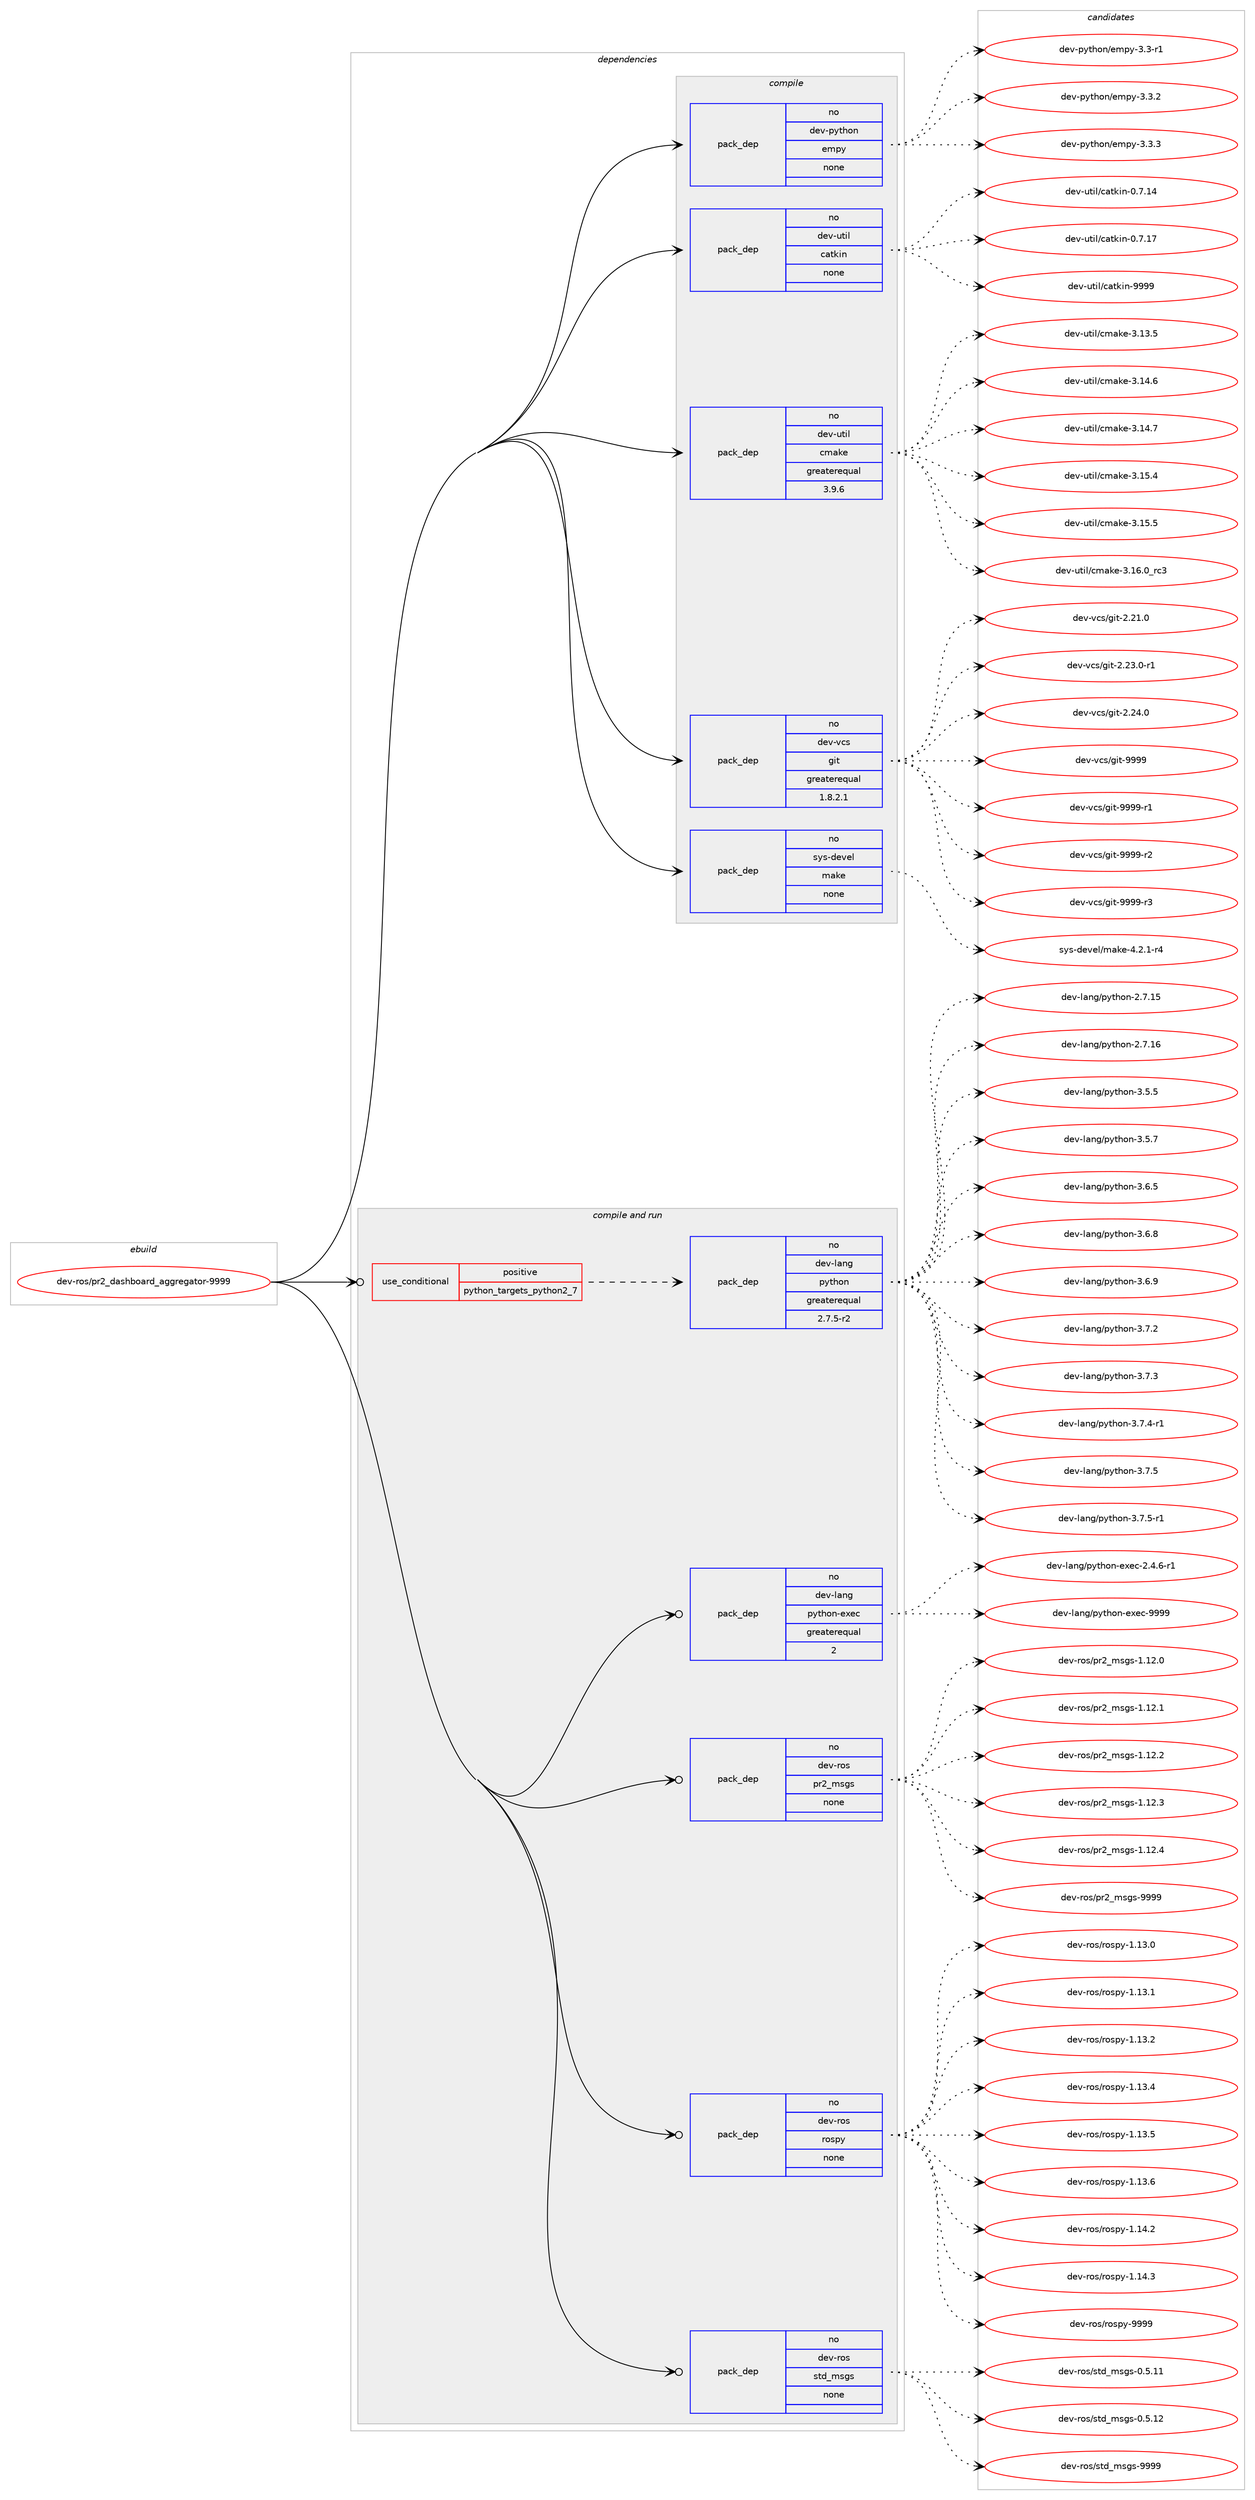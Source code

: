 digraph prolog {

# *************
# Graph options
# *************

newrank=true;
concentrate=true;
compound=true;
graph [rankdir=LR,fontname=Helvetica,fontsize=10,ranksep=1.5];#, ranksep=2.5, nodesep=0.2];
edge  [arrowhead=vee];
node  [fontname=Helvetica,fontsize=10];

# **********
# The ebuild
# **********

subgraph cluster_leftcol {
color=gray;
rank=same;
label=<<i>ebuild</i>>;
id [label="dev-ros/pr2_dashboard_aggregator-9999", color=red, width=4, href="../dev-ros/pr2_dashboard_aggregator-9999.svg"];
}

# ****************
# The dependencies
# ****************

subgraph cluster_midcol {
color=gray;
label=<<i>dependencies</i>>;
subgraph cluster_compile {
fillcolor="#eeeeee";
style=filled;
label=<<i>compile</i>>;
subgraph pack492265 {
dependency658338 [label=<<TABLE BORDER="0" CELLBORDER="1" CELLSPACING="0" CELLPADDING="4" WIDTH="220"><TR><TD ROWSPAN="6" CELLPADDING="30">pack_dep</TD></TR><TR><TD WIDTH="110">no</TD></TR><TR><TD>dev-python</TD></TR><TR><TD>empy</TD></TR><TR><TD>none</TD></TR><TR><TD></TD></TR></TABLE>>, shape=none, color=blue];
}
id:e -> dependency658338:w [weight=20,style="solid",arrowhead="vee"];
subgraph pack492266 {
dependency658339 [label=<<TABLE BORDER="0" CELLBORDER="1" CELLSPACING="0" CELLPADDING="4" WIDTH="220"><TR><TD ROWSPAN="6" CELLPADDING="30">pack_dep</TD></TR><TR><TD WIDTH="110">no</TD></TR><TR><TD>dev-util</TD></TR><TR><TD>catkin</TD></TR><TR><TD>none</TD></TR><TR><TD></TD></TR></TABLE>>, shape=none, color=blue];
}
id:e -> dependency658339:w [weight=20,style="solid",arrowhead="vee"];
subgraph pack492267 {
dependency658340 [label=<<TABLE BORDER="0" CELLBORDER="1" CELLSPACING="0" CELLPADDING="4" WIDTH="220"><TR><TD ROWSPAN="6" CELLPADDING="30">pack_dep</TD></TR><TR><TD WIDTH="110">no</TD></TR><TR><TD>dev-util</TD></TR><TR><TD>cmake</TD></TR><TR><TD>greaterequal</TD></TR><TR><TD>3.9.6</TD></TR></TABLE>>, shape=none, color=blue];
}
id:e -> dependency658340:w [weight=20,style="solid",arrowhead="vee"];
subgraph pack492268 {
dependency658341 [label=<<TABLE BORDER="0" CELLBORDER="1" CELLSPACING="0" CELLPADDING="4" WIDTH="220"><TR><TD ROWSPAN="6" CELLPADDING="30">pack_dep</TD></TR><TR><TD WIDTH="110">no</TD></TR><TR><TD>dev-vcs</TD></TR><TR><TD>git</TD></TR><TR><TD>greaterequal</TD></TR><TR><TD>1.8.2.1</TD></TR></TABLE>>, shape=none, color=blue];
}
id:e -> dependency658341:w [weight=20,style="solid",arrowhead="vee"];
subgraph pack492269 {
dependency658342 [label=<<TABLE BORDER="0" CELLBORDER="1" CELLSPACING="0" CELLPADDING="4" WIDTH="220"><TR><TD ROWSPAN="6" CELLPADDING="30">pack_dep</TD></TR><TR><TD WIDTH="110">no</TD></TR><TR><TD>sys-devel</TD></TR><TR><TD>make</TD></TR><TR><TD>none</TD></TR><TR><TD></TD></TR></TABLE>>, shape=none, color=blue];
}
id:e -> dependency658342:w [weight=20,style="solid",arrowhead="vee"];
}
subgraph cluster_compileandrun {
fillcolor="#eeeeee";
style=filled;
label=<<i>compile and run</i>>;
subgraph cond154167 {
dependency658343 [label=<<TABLE BORDER="0" CELLBORDER="1" CELLSPACING="0" CELLPADDING="4"><TR><TD ROWSPAN="3" CELLPADDING="10">use_conditional</TD></TR><TR><TD>positive</TD></TR><TR><TD>python_targets_python2_7</TD></TR></TABLE>>, shape=none, color=red];
subgraph pack492270 {
dependency658344 [label=<<TABLE BORDER="0" CELLBORDER="1" CELLSPACING="0" CELLPADDING="4" WIDTH="220"><TR><TD ROWSPAN="6" CELLPADDING="30">pack_dep</TD></TR><TR><TD WIDTH="110">no</TD></TR><TR><TD>dev-lang</TD></TR><TR><TD>python</TD></TR><TR><TD>greaterequal</TD></TR><TR><TD>2.7.5-r2</TD></TR></TABLE>>, shape=none, color=blue];
}
dependency658343:e -> dependency658344:w [weight=20,style="dashed",arrowhead="vee"];
}
id:e -> dependency658343:w [weight=20,style="solid",arrowhead="odotvee"];
subgraph pack492271 {
dependency658345 [label=<<TABLE BORDER="0" CELLBORDER="1" CELLSPACING="0" CELLPADDING="4" WIDTH="220"><TR><TD ROWSPAN="6" CELLPADDING="30">pack_dep</TD></TR><TR><TD WIDTH="110">no</TD></TR><TR><TD>dev-lang</TD></TR><TR><TD>python-exec</TD></TR><TR><TD>greaterequal</TD></TR><TR><TD>2</TD></TR></TABLE>>, shape=none, color=blue];
}
id:e -> dependency658345:w [weight=20,style="solid",arrowhead="odotvee"];
subgraph pack492272 {
dependency658346 [label=<<TABLE BORDER="0" CELLBORDER="1" CELLSPACING="0" CELLPADDING="4" WIDTH="220"><TR><TD ROWSPAN="6" CELLPADDING="30">pack_dep</TD></TR><TR><TD WIDTH="110">no</TD></TR><TR><TD>dev-ros</TD></TR><TR><TD>pr2_msgs</TD></TR><TR><TD>none</TD></TR><TR><TD></TD></TR></TABLE>>, shape=none, color=blue];
}
id:e -> dependency658346:w [weight=20,style="solid",arrowhead="odotvee"];
subgraph pack492273 {
dependency658347 [label=<<TABLE BORDER="0" CELLBORDER="1" CELLSPACING="0" CELLPADDING="4" WIDTH="220"><TR><TD ROWSPAN="6" CELLPADDING="30">pack_dep</TD></TR><TR><TD WIDTH="110">no</TD></TR><TR><TD>dev-ros</TD></TR><TR><TD>rospy</TD></TR><TR><TD>none</TD></TR><TR><TD></TD></TR></TABLE>>, shape=none, color=blue];
}
id:e -> dependency658347:w [weight=20,style="solid",arrowhead="odotvee"];
subgraph pack492274 {
dependency658348 [label=<<TABLE BORDER="0" CELLBORDER="1" CELLSPACING="0" CELLPADDING="4" WIDTH="220"><TR><TD ROWSPAN="6" CELLPADDING="30">pack_dep</TD></TR><TR><TD WIDTH="110">no</TD></TR><TR><TD>dev-ros</TD></TR><TR><TD>std_msgs</TD></TR><TR><TD>none</TD></TR><TR><TD></TD></TR></TABLE>>, shape=none, color=blue];
}
id:e -> dependency658348:w [weight=20,style="solid",arrowhead="odotvee"];
}
subgraph cluster_run {
fillcolor="#eeeeee";
style=filled;
label=<<i>run</i>>;
}
}

# **************
# The candidates
# **************

subgraph cluster_choices {
rank=same;
color=gray;
label=<<i>candidates</i>>;

subgraph choice492265 {
color=black;
nodesep=1;
choice1001011184511212111610411111047101109112121455146514511449 [label="dev-python/empy-3.3-r1", color=red, width=4,href="../dev-python/empy-3.3-r1.svg"];
choice1001011184511212111610411111047101109112121455146514650 [label="dev-python/empy-3.3.2", color=red, width=4,href="../dev-python/empy-3.3.2.svg"];
choice1001011184511212111610411111047101109112121455146514651 [label="dev-python/empy-3.3.3", color=red, width=4,href="../dev-python/empy-3.3.3.svg"];
dependency658338:e -> choice1001011184511212111610411111047101109112121455146514511449:w [style=dotted,weight="100"];
dependency658338:e -> choice1001011184511212111610411111047101109112121455146514650:w [style=dotted,weight="100"];
dependency658338:e -> choice1001011184511212111610411111047101109112121455146514651:w [style=dotted,weight="100"];
}
subgraph choice492266 {
color=black;
nodesep=1;
choice1001011184511711610510847999711610710511045484655464952 [label="dev-util/catkin-0.7.14", color=red, width=4,href="../dev-util/catkin-0.7.14.svg"];
choice1001011184511711610510847999711610710511045484655464955 [label="dev-util/catkin-0.7.17", color=red, width=4,href="../dev-util/catkin-0.7.17.svg"];
choice100101118451171161051084799971161071051104557575757 [label="dev-util/catkin-9999", color=red, width=4,href="../dev-util/catkin-9999.svg"];
dependency658339:e -> choice1001011184511711610510847999711610710511045484655464952:w [style=dotted,weight="100"];
dependency658339:e -> choice1001011184511711610510847999711610710511045484655464955:w [style=dotted,weight="100"];
dependency658339:e -> choice100101118451171161051084799971161071051104557575757:w [style=dotted,weight="100"];
}
subgraph choice492267 {
color=black;
nodesep=1;
choice1001011184511711610510847991099710710145514649514653 [label="dev-util/cmake-3.13.5", color=red, width=4,href="../dev-util/cmake-3.13.5.svg"];
choice1001011184511711610510847991099710710145514649524654 [label="dev-util/cmake-3.14.6", color=red, width=4,href="../dev-util/cmake-3.14.6.svg"];
choice1001011184511711610510847991099710710145514649524655 [label="dev-util/cmake-3.14.7", color=red, width=4,href="../dev-util/cmake-3.14.7.svg"];
choice1001011184511711610510847991099710710145514649534652 [label="dev-util/cmake-3.15.4", color=red, width=4,href="../dev-util/cmake-3.15.4.svg"];
choice1001011184511711610510847991099710710145514649534653 [label="dev-util/cmake-3.15.5", color=red, width=4,href="../dev-util/cmake-3.15.5.svg"];
choice1001011184511711610510847991099710710145514649544648951149951 [label="dev-util/cmake-3.16.0_rc3", color=red, width=4,href="../dev-util/cmake-3.16.0_rc3.svg"];
dependency658340:e -> choice1001011184511711610510847991099710710145514649514653:w [style=dotted,weight="100"];
dependency658340:e -> choice1001011184511711610510847991099710710145514649524654:w [style=dotted,weight="100"];
dependency658340:e -> choice1001011184511711610510847991099710710145514649524655:w [style=dotted,weight="100"];
dependency658340:e -> choice1001011184511711610510847991099710710145514649534652:w [style=dotted,weight="100"];
dependency658340:e -> choice1001011184511711610510847991099710710145514649534653:w [style=dotted,weight="100"];
dependency658340:e -> choice1001011184511711610510847991099710710145514649544648951149951:w [style=dotted,weight="100"];
}
subgraph choice492268 {
color=black;
nodesep=1;
choice10010111845118991154710310511645504650494648 [label="dev-vcs/git-2.21.0", color=red, width=4,href="../dev-vcs/git-2.21.0.svg"];
choice100101118451189911547103105116455046505146484511449 [label="dev-vcs/git-2.23.0-r1", color=red, width=4,href="../dev-vcs/git-2.23.0-r1.svg"];
choice10010111845118991154710310511645504650524648 [label="dev-vcs/git-2.24.0", color=red, width=4,href="../dev-vcs/git-2.24.0.svg"];
choice1001011184511899115471031051164557575757 [label="dev-vcs/git-9999", color=red, width=4,href="../dev-vcs/git-9999.svg"];
choice10010111845118991154710310511645575757574511449 [label="dev-vcs/git-9999-r1", color=red, width=4,href="../dev-vcs/git-9999-r1.svg"];
choice10010111845118991154710310511645575757574511450 [label="dev-vcs/git-9999-r2", color=red, width=4,href="../dev-vcs/git-9999-r2.svg"];
choice10010111845118991154710310511645575757574511451 [label="dev-vcs/git-9999-r3", color=red, width=4,href="../dev-vcs/git-9999-r3.svg"];
dependency658341:e -> choice10010111845118991154710310511645504650494648:w [style=dotted,weight="100"];
dependency658341:e -> choice100101118451189911547103105116455046505146484511449:w [style=dotted,weight="100"];
dependency658341:e -> choice10010111845118991154710310511645504650524648:w [style=dotted,weight="100"];
dependency658341:e -> choice1001011184511899115471031051164557575757:w [style=dotted,weight="100"];
dependency658341:e -> choice10010111845118991154710310511645575757574511449:w [style=dotted,weight="100"];
dependency658341:e -> choice10010111845118991154710310511645575757574511450:w [style=dotted,weight="100"];
dependency658341:e -> choice10010111845118991154710310511645575757574511451:w [style=dotted,weight="100"];
}
subgraph choice492269 {
color=black;
nodesep=1;
choice1151211154510010111810110847109971071014552465046494511452 [label="sys-devel/make-4.2.1-r4", color=red, width=4,href="../sys-devel/make-4.2.1-r4.svg"];
dependency658342:e -> choice1151211154510010111810110847109971071014552465046494511452:w [style=dotted,weight="100"];
}
subgraph choice492270 {
color=black;
nodesep=1;
choice10010111845108971101034711212111610411111045504655464953 [label="dev-lang/python-2.7.15", color=red, width=4,href="../dev-lang/python-2.7.15.svg"];
choice10010111845108971101034711212111610411111045504655464954 [label="dev-lang/python-2.7.16", color=red, width=4,href="../dev-lang/python-2.7.16.svg"];
choice100101118451089711010347112121116104111110455146534653 [label="dev-lang/python-3.5.5", color=red, width=4,href="../dev-lang/python-3.5.5.svg"];
choice100101118451089711010347112121116104111110455146534655 [label="dev-lang/python-3.5.7", color=red, width=4,href="../dev-lang/python-3.5.7.svg"];
choice100101118451089711010347112121116104111110455146544653 [label="dev-lang/python-3.6.5", color=red, width=4,href="../dev-lang/python-3.6.5.svg"];
choice100101118451089711010347112121116104111110455146544656 [label="dev-lang/python-3.6.8", color=red, width=4,href="../dev-lang/python-3.6.8.svg"];
choice100101118451089711010347112121116104111110455146544657 [label="dev-lang/python-3.6.9", color=red, width=4,href="../dev-lang/python-3.6.9.svg"];
choice100101118451089711010347112121116104111110455146554650 [label="dev-lang/python-3.7.2", color=red, width=4,href="../dev-lang/python-3.7.2.svg"];
choice100101118451089711010347112121116104111110455146554651 [label="dev-lang/python-3.7.3", color=red, width=4,href="../dev-lang/python-3.7.3.svg"];
choice1001011184510897110103471121211161041111104551465546524511449 [label="dev-lang/python-3.7.4-r1", color=red, width=4,href="../dev-lang/python-3.7.4-r1.svg"];
choice100101118451089711010347112121116104111110455146554653 [label="dev-lang/python-3.7.5", color=red, width=4,href="../dev-lang/python-3.7.5.svg"];
choice1001011184510897110103471121211161041111104551465546534511449 [label="dev-lang/python-3.7.5-r1", color=red, width=4,href="../dev-lang/python-3.7.5-r1.svg"];
dependency658344:e -> choice10010111845108971101034711212111610411111045504655464953:w [style=dotted,weight="100"];
dependency658344:e -> choice10010111845108971101034711212111610411111045504655464954:w [style=dotted,weight="100"];
dependency658344:e -> choice100101118451089711010347112121116104111110455146534653:w [style=dotted,weight="100"];
dependency658344:e -> choice100101118451089711010347112121116104111110455146534655:w [style=dotted,weight="100"];
dependency658344:e -> choice100101118451089711010347112121116104111110455146544653:w [style=dotted,weight="100"];
dependency658344:e -> choice100101118451089711010347112121116104111110455146544656:w [style=dotted,weight="100"];
dependency658344:e -> choice100101118451089711010347112121116104111110455146544657:w [style=dotted,weight="100"];
dependency658344:e -> choice100101118451089711010347112121116104111110455146554650:w [style=dotted,weight="100"];
dependency658344:e -> choice100101118451089711010347112121116104111110455146554651:w [style=dotted,weight="100"];
dependency658344:e -> choice1001011184510897110103471121211161041111104551465546524511449:w [style=dotted,weight="100"];
dependency658344:e -> choice100101118451089711010347112121116104111110455146554653:w [style=dotted,weight="100"];
dependency658344:e -> choice1001011184510897110103471121211161041111104551465546534511449:w [style=dotted,weight="100"];
}
subgraph choice492271 {
color=black;
nodesep=1;
choice10010111845108971101034711212111610411111045101120101994550465246544511449 [label="dev-lang/python-exec-2.4.6-r1", color=red, width=4,href="../dev-lang/python-exec-2.4.6-r1.svg"];
choice10010111845108971101034711212111610411111045101120101994557575757 [label="dev-lang/python-exec-9999", color=red, width=4,href="../dev-lang/python-exec-9999.svg"];
dependency658345:e -> choice10010111845108971101034711212111610411111045101120101994550465246544511449:w [style=dotted,weight="100"];
dependency658345:e -> choice10010111845108971101034711212111610411111045101120101994557575757:w [style=dotted,weight="100"];
}
subgraph choice492272 {
color=black;
nodesep=1;
choice1001011184511411111547112114509510911510311545494649504648 [label="dev-ros/pr2_msgs-1.12.0", color=red, width=4,href="../dev-ros/pr2_msgs-1.12.0.svg"];
choice1001011184511411111547112114509510911510311545494649504649 [label="dev-ros/pr2_msgs-1.12.1", color=red, width=4,href="../dev-ros/pr2_msgs-1.12.1.svg"];
choice1001011184511411111547112114509510911510311545494649504650 [label="dev-ros/pr2_msgs-1.12.2", color=red, width=4,href="../dev-ros/pr2_msgs-1.12.2.svg"];
choice1001011184511411111547112114509510911510311545494649504651 [label="dev-ros/pr2_msgs-1.12.3", color=red, width=4,href="../dev-ros/pr2_msgs-1.12.3.svg"];
choice1001011184511411111547112114509510911510311545494649504652 [label="dev-ros/pr2_msgs-1.12.4", color=red, width=4,href="../dev-ros/pr2_msgs-1.12.4.svg"];
choice100101118451141111154711211450951091151031154557575757 [label="dev-ros/pr2_msgs-9999", color=red, width=4,href="../dev-ros/pr2_msgs-9999.svg"];
dependency658346:e -> choice1001011184511411111547112114509510911510311545494649504648:w [style=dotted,weight="100"];
dependency658346:e -> choice1001011184511411111547112114509510911510311545494649504649:w [style=dotted,weight="100"];
dependency658346:e -> choice1001011184511411111547112114509510911510311545494649504650:w [style=dotted,weight="100"];
dependency658346:e -> choice1001011184511411111547112114509510911510311545494649504651:w [style=dotted,weight="100"];
dependency658346:e -> choice1001011184511411111547112114509510911510311545494649504652:w [style=dotted,weight="100"];
dependency658346:e -> choice100101118451141111154711211450951091151031154557575757:w [style=dotted,weight="100"];
}
subgraph choice492273 {
color=black;
nodesep=1;
choice100101118451141111154711411111511212145494649514648 [label="dev-ros/rospy-1.13.0", color=red, width=4,href="../dev-ros/rospy-1.13.0.svg"];
choice100101118451141111154711411111511212145494649514649 [label="dev-ros/rospy-1.13.1", color=red, width=4,href="../dev-ros/rospy-1.13.1.svg"];
choice100101118451141111154711411111511212145494649514650 [label="dev-ros/rospy-1.13.2", color=red, width=4,href="../dev-ros/rospy-1.13.2.svg"];
choice100101118451141111154711411111511212145494649514652 [label="dev-ros/rospy-1.13.4", color=red, width=4,href="../dev-ros/rospy-1.13.4.svg"];
choice100101118451141111154711411111511212145494649514653 [label="dev-ros/rospy-1.13.5", color=red, width=4,href="../dev-ros/rospy-1.13.5.svg"];
choice100101118451141111154711411111511212145494649514654 [label="dev-ros/rospy-1.13.6", color=red, width=4,href="../dev-ros/rospy-1.13.6.svg"];
choice100101118451141111154711411111511212145494649524650 [label="dev-ros/rospy-1.14.2", color=red, width=4,href="../dev-ros/rospy-1.14.2.svg"];
choice100101118451141111154711411111511212145494649524651 [label="dev-ros/rospy-1.14.3", color=red, width=4,href="../dev-ros/rospy-1.14.3.svg"];
choice10010111845114111115471141111151121214557575757 [label="dev-ros/rospy-9999", color=red, width=4,href="../dev-ros/rospy-9999.svg"];
dependency658347:e -> choice100101118451141111154711411111511212145494649514648:w [style=dotted,weight="100"];
dependency658347:e -> choice100101118451141111154711411111511212145494649514649:w [style=dotted,weight="100"];
dependency658347:e -> choice100101118451141111154711411111511212145494649514650:w [style=dotted,weight="100"];
dependency658347:e -> choice100101118451141111154711411111511212145494649514652:w [style=dotted,weight="100"];
dependency658347:e -> choice100101118451141111154711411111511212145494649514653:w [style=dotted,weight="100"];
dependency658347:e -> choice100101118451141111154711411111511212145494649514654:w [style=dotted,weight="100"];
dependency658347:e -> choice100101118451141111154711411111511212145494649524650:w [style=dotted,weight="100"];
dependency658347:e -> choice100101118451141111154711411111511212145494649524651:w [style=dotted,weight="100"];
dependency658347:e -> choice10010111845114111115471141111151121214557575757:w [style=dotted,weight="100"];
}
subgraph choice492274 {
color=black;
nodesep=1;
choice10010111845114111115471151161009510911510311545484653464949 [label="dev-ros/std_msgs-0.5.11", color=red, width=4,href="../dev-ros/std_msgs-0.5.11.svg"];
choice10010111845114111115471151161009510911510311545484653464950 [label="dev-ros/std_msgs-0.5.12", color=red, width=4,href="../dev-ros/std_msgs-0.5.12.svg"];
choice1001011184511411111547115116100951091151031154557575757 [label="dev-ros/std_msgs-9999", color=red, width=4,href="../dev-ros/std_msgs-9999.svg"];
dependency658348:e -> choice10010111845114111115471151161009510911510311545484653464949:w [style=dotted,weight="100"];
dependency658348:e -> choice10010111845114111115471151161009510911510311545484653464950:w [style=dotted,weight="100"];
dependency658348:e -> choice1001011184511411111547115116100951091151031154557575757:w [style=dotted,weight="100"];
}
}

}
